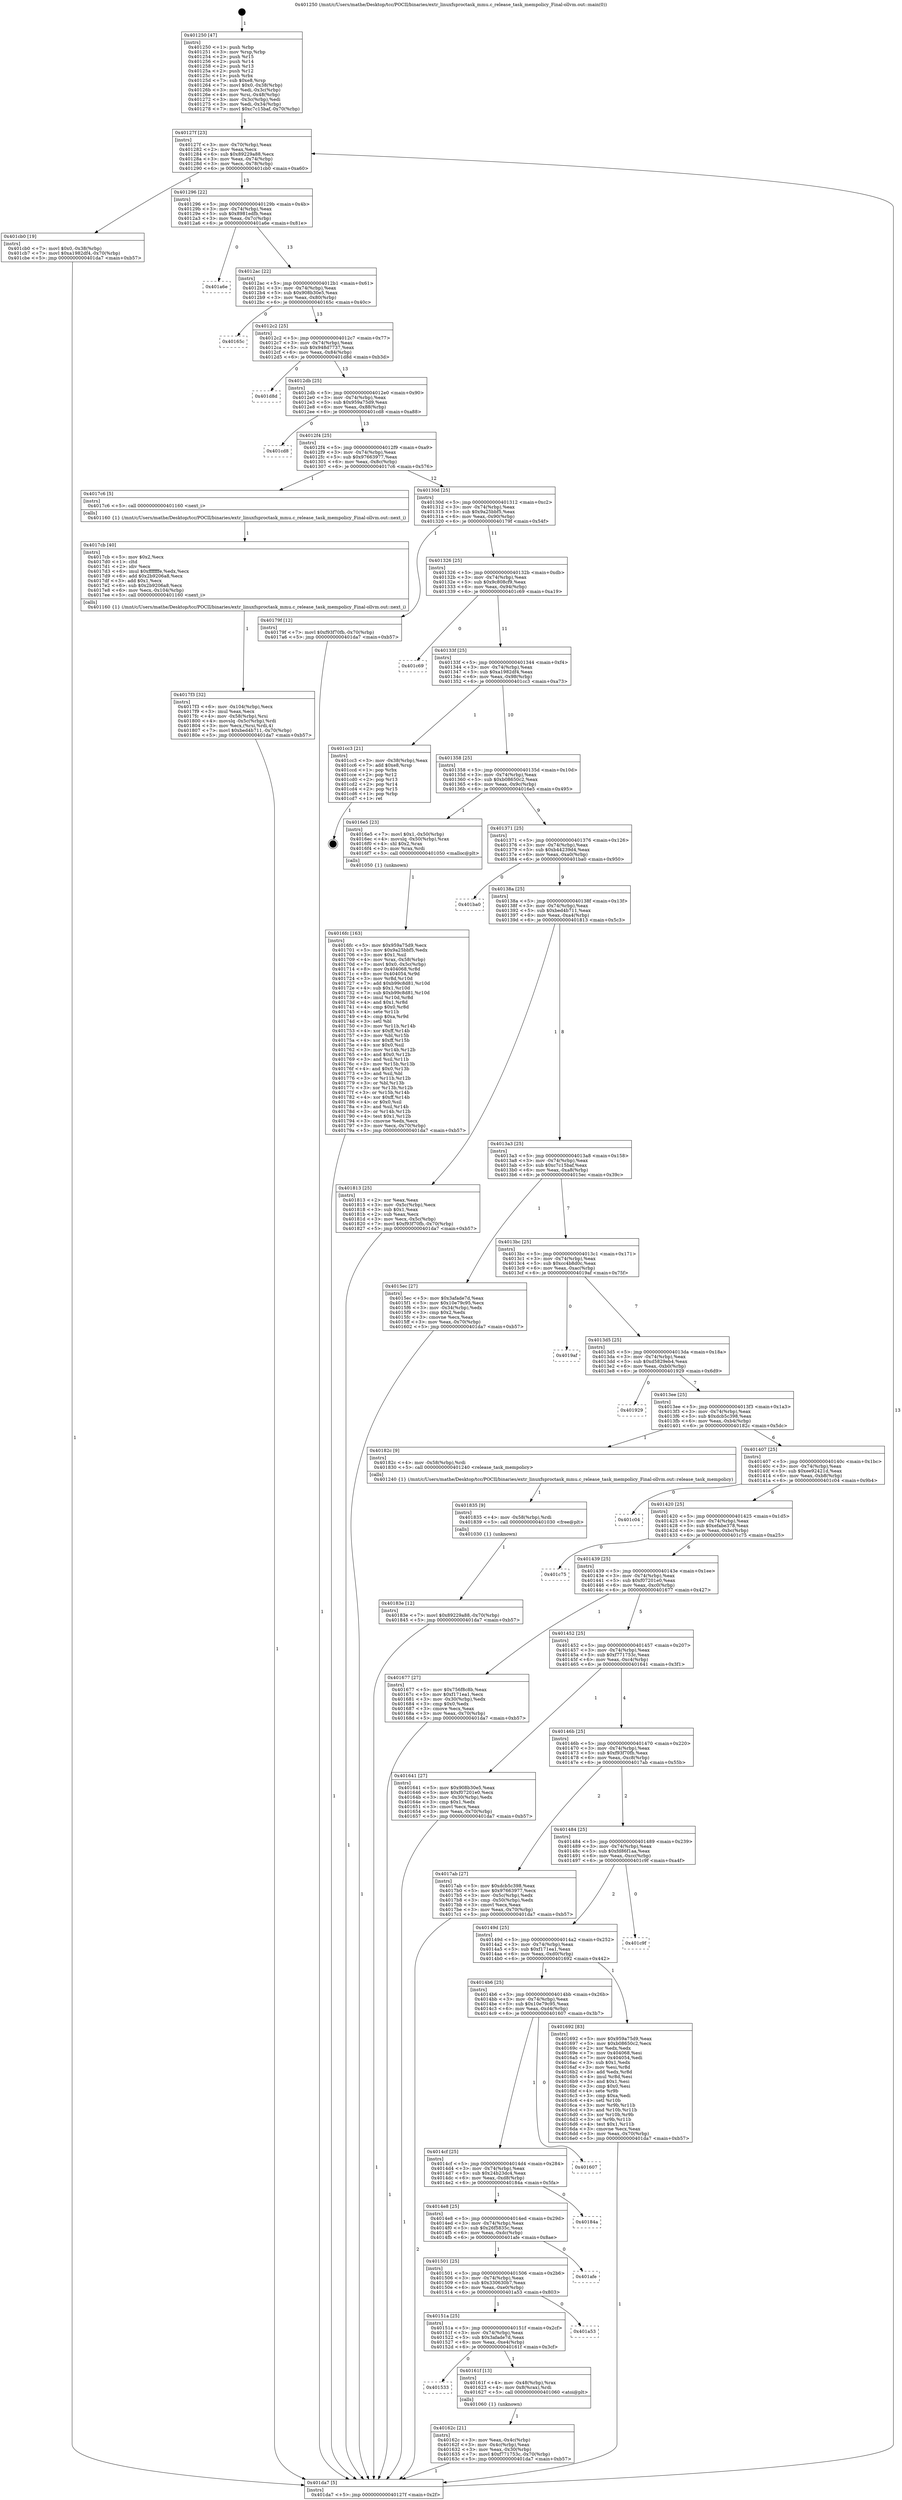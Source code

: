 digraph "0x401250" {
  label = "0x401250 (/mnt/c/Users/mathe/Desktop/tcc/POCII/binaries/extr_linuxfsproctask_mmu.c_release_task_mempolicy_Final-ollvm.out::main(0))"
  labelloc = "t"
  node[shape=record]

  Entry [label="",width=0.3,height=0.3,shape=circle,fillcolor=black,style=filled]
  "0x40127f" [label="{
     0x40127f [23]\l
     | [instrs]\l
     &nbsp;&nbsp;0x40127f \<+3\>: mov -0x70(%rbp),%eax\l
     &nbsp;&nbsp;0x401282 \<+2\>: mov %eax,%ecx\l
     &nbsp;&nbsp;0x401284 \<+6\>: sub $0x89229a88,%ecx\l
     &nbsp;&nbsp;0x40128a \<+3\>: mov %eax,-0x74(%rbp)\l
     &nbsp;&nbsp;0x40128d \<+3\>: mov %ecx,-0x78(%rbp)\l
     &nbsp;&nbsp;0x401290 \<+6\>: je 0000000000401cb0 \<main+0xa60\>\l
  }"]
  "0x401cb0" [label="{
     0x401cb0 [19]\l
     | [instrs]\l
     &nbsp;&nbsp;0x401cb0 \<+7\>: movl $0x0,-0x38(%rbp)\l
     &nbsp;&nbsp;0x401cb7 \<+7\>: movl $0xa1982df4,-0x70(%rbp)\l
     &nbsp;&nbsp;0x401cbe \<+5\>: jmp 0000000000401da7 \<main+0xb57\>\l
  }"]
  "0x401296" [label="{
     0x401296 [22]\l
     | [instrs]\l
     &nbsp;&nbsp;0x401296 \<+5\>: jmp 000000000040129b \<main+0x4b\>\l
     &nbsp;&nbsp;0x40129b \<+3\>: mov -0x74(%rbp),%eax\l
     &nbsp;&nbsp;0x40129e \<+5\>: sub $0x8981edfb,%eax\l
     &nbsp;&nbsp;0x4012a3 \<+3\>: mov %eax,-0x7c(%rbp)\l
     &nbsp;&nbsp;0x4012a6 \<+6\>: je 0000000000401a6e \<main+0x81e\>\l
  }"]
  Exit [label="",width=0.3,height=0.3,shape=circle,fillcolor=black,style=filled,peripheries=2]
  "0x401a6e" [label="{
     0x401a6e\l
  }", style=dashed]
  "0x4012ac" [label="{
     0x4012ac [22]\l
     | [instrs]\l
     &nbsp;&nbsp;0x4012ac \<+5\>: jmp 00000000004012b1 \<main+0x61\>\l
     &nbsp;&nbsp;0x4012b1 \<+3\>: mov -0x74(%rbp),%eax\l
     &nbsp;&nbsp;0x4012b4 \<+5\>: sub $0x908b30e5,%eax\l
     &nbsp;&nbsp;0x4012b9 \<+3\>: mov %eax,-0x80(%rbp)\l
     &nbsp;&nbsp;0x4012bc \<+6\>: je 000000000040165c \<main+0x40c\>\l
  }"]
  "0x40183e" [label="{
     0x40183e [12]\l
     | [instrs]\l
     &nbsp;&nbsp;0x40183e \<+7\>: movl $0x89229a88,-0x70(%rbp)\l
     &nbsp;&nbsp;0x401845 \<+5\>: jmp 0000000000401da7 \<main+0xb57\>\l
  }"]
  "0x40165c" [label="{
     0x40165c\l
  }", style=dashed]
  "0x4012c2" [label="{
     0x4012c2 [25]\l
     | [instrs]\l
     &nbsp;&nbsp;0x4012c2 \<+5\>: jmp 00000000004012c7 \<main+0x77\>\l
     &nbsp;&nbsp;0x4012c7 \<+3\>: mov -0x74(%rbp),%eax\l
     &nbsp;&nbsp;0x4012ca \<+5\>: sub $0x948d7737,%eax\l
     &nbsp;&nbsp;0x4012cf \<+6\>: mov %eax,-0x84(%rbp)\l
     &nbsp;&nbsp;0x4012d5 \<+6\>: je 0000000000401d8d \<main+0xb3d\>\l
  }"]
  "0x401835" [label="{
     0x401835 [9]\l
     | [instrs]\l
     &nbsp;&nbsp;0x401835 \<+4\>: mov -0x58(%rbp),%rdi\l
     &nbsp;&nbsp;0x401839 \<+5\>: call 0000000000401030 \<free@plt\>\l
     | [calls]\l
     &nbsp;&nbsp;0x401030 \{1\} (unknown)\l
  }"]
  "0x401d8d" [label="{
     0x401d8d\l
  }", style=dashed]
  "0x4012db" [label="{
     0x4012db [25]\l
     | [instrs]\l
     &nbsp;&nbsp;0x4012db \<+5\>: jmp 00000000004012e0 \<main+0x90\>\l
     &nbsp;&nbsp;0x4012e0 \<+3\>: mov -0x74(%rbp),%eax\l
     &nbsp;&nbsp;0x4012e3 \<+5\>: sub $0x959a75d9,%eax\l
     &nbsp;&nbsp;0x4012e8 \<+6\>: mov %eax,-0x88(%rbp)\l
     &nbsp;&nbsp;0x4012ee \<+6\>: je 0000000000401cd8 \<main+0xa88\>\l
  }"]
  "0x4017f3" [label="{
     0x4017f3 [32]\l
     | [instrs]\l
     &nbsp;&nbsp;0x4017f3 \<+6\>: mov -0x104(%rbp),%ecx\l
     &nbsp;&nbsp;0x4017f9 \<+3\>: imul %eax,%ecx\l
     &nbsp;&nbsp;0x4017fc \<+4\>: mov -0x58(%rbp),%rsi\l
     &nbsp;&nbsp;0x401800 \<+4\>: movslq -0x5c(%rbp),%rdi\l
     &nbsp;&nbsp;0x401804 \<+3\>: mov %ecx,(%rsi,%rdi,4)\l
     &nbsp;&nbsp;0x401807 \<+7\>: movl $0xbed4b711,-0x70(%rbp)\l
     &nbsp;&nbsp;0x40180e \<+5\>: jmp 0000000000401da7 \<main+0xb57\>\l
  }"]
  "0x401cd8" [label="{
     0x401cd8\l
  }", style=dashed]
  "0x4012f4" [label="{
     0x4012f4 [25]\l
     | [instrs]\l
     &nbsp;&nbsp;0x4012f4 \<+5\>: jmp 00000000004012f9 \<main+0xa9\>\l
     &nbsp;&nbsp;0x4012f9 \<+3\>: mov -0x74(%rbp),%eax\l
     &nbsp;&nbsp;0x4012fc \<+5\>: sub $0x97663977,%eax\l
     &nbsp;&nbsp;0x401301 \<+6\>: mov %eax,-0x8c(%rbp)\l
     &nbsp;&nbsp;0x401307 \<+6\>: je 00000000004017c6 \<main+0x576\>\l
  }"]
  "0x4017cb" [label="{
     0x4017cb [40]\l
     | [instrs]\l
     &nbsp;&nbsp;0x4017cb \<+5\>: mov $0x2,%ecx\l
     &nbsp;&nbsp;0x4017d0 \<+1\>: cltd\l
     &nbsp;&nbsp;0x4017d1 \<+2\>: idiv %ecx\l
     &nbsp;&nbsp;0x4017d3 \<+6\>: imul $0xfffffffe,%edx,%ecx\l
     &nbsp;&nbsp;0x4017d9 \<+6\>: add $0x2b9206a8,%ecx\l
     &nbsp;&nbsp;0x4017df \<+3\>: add $0x1,%ecx\l
     &nbsp;&nbsp;0x4017e2 \<+6\>: sub $0x2b9206a8,%ecx\l
     &nbsp;&nbsp;0x4017e8 \<+6\>: mov %ecx,-0x104(%rbp)\l
     &nbsp;&nbsp;0x4017ee \<+5\>: call 0000000000401160 \<next_i\>\l
     | [calls]\l
     &nbsp;&nbsp;0x401160 \{1\} (/mnt/c/Users/mathe/Desktop/tcc/POCII/binaries/extr_linuxfsproctask_mmu.c_release_task_mempolicy_Final-ollvm.out::next_i)\l
  }"]
  "0x4017c6" [label="{
     0x4017c6 [5]\l
     | [instrs]\l
     &nbsp;&nbsp;0x4017c6 \<+5\>: call 0000000000401160 \<next_i\>\l
     | [calls]\l
     &nbsp;&nbsp;0x401160 \{1\} (/mnt/c/Users/mathe/Desktop/tcc/POCII/binaries/extr_linuxfsproctask_mmu.c_release_task_mempolicy_Final-ollvm.out::next_i)\l
  }"]
  "0x40130d" [label="{
     0x40130d [25]\l
     | [instrs]\l
     &nbsp;&nbsp;0x40130d \<+5\>: jmp 0000000000401312 \<main+0xc2\>\l
     &nbsp;&nbsp;0x401312 \<+3\>: mov -0x74(%rbp),%eax\l
     &nbsp;&nbsp;0x401315 \<+5\>: sub $0x9a25bbf5,%eax\l
     &nbsp;&nbsp;0x40131a \<+6\>: mov %eax,-0x90(%rbp)\l
     &nbsp;&nbsp;0x401320 \<+6\>: je 000000000040179f \<main+0x54f\>\l
  }"]
  "0x4016fc" [label="{
     0x4016fc [163]\l
     | [instrs]\l
     &nbsp;&nbsp;0x4016fc \<+5\>: mov $0x959a75d9,%ecx\l
     &nbsp;&nbsp;0x401701 \<+5\>: mov $0x9a25bbf5,%edx\l
     &nbsp;&nbsp;0x401706 \<+3\>: mov $0x1,%sil\l
     &nbsp;&nbsp;0x401709 \<+4\>: mov %rax,-0x58(%rbp)\l
     &nbsp;&nbsp;0x40170d \<+7\>: movl $0x0,-0x5c(%rbp)\l
     &nbsp;&nbsp;0x401714 \<+8\>: mov 0x404068,%r8d\l
     &nbsp;&nbsp;0x40171c \<+8\>: mov 0x404054,%r9d\l
     &nbsp;&nbsp;0x401724 \<+3\>: mov %r8d,%r10d\l
     &nbsp;&nbsp;0x401727 \<+7\>: add $0xb99c8d81,%r10d\l
     &nbsp;&nbsp;0x40172e \<+4\>: sub $0x1,%r10d\l
     &nbsp;&nbsp;0x401732 \<+7\>: sub $0xb99c8d81,%r10d\l
     &nbsp;&nbsp;0x401739 \<+4\>: imul %r10d,%r8d\l
     &nbsp;&nbsp;0x40173d \<+4\>: and $0x1,%r8d\l
     &nbsp;&nbsp;0x401741 \<+4\>: cmp $0x0,%r8d\l
     &nbsp;&nbsp;0x401745 \<+4\>: sete %r11b\l
     &nbsp;&nbsp;0x401749 \<+4\>: cmp $0xa,%r9d\l
     &nbsp;&nbsp;0x40174d \<+3\>: setl %bl\l
     &nbsp;&nbsp;0x401750 \<+3\>: mov %r11b,%r14b\l
     &nbsp;&nbsp;0x401753 \<+4\>: xor $0xff,%r14b\l
     &nbsp;&nbsp;0x401757 \<+3\>: mov %bl,%r15b\l
     &nbsp;&nbsp;0x40175a \<+4\>: xor $0xff,%r15b\l
     &nbsp;&nbsp;0x40175e \<+4\>: xor $0x0,%sil\l
     &nbsp;&nbsp;0x401762 \<+3\>: mov %r14b,%r12b\l
     &nbsp;&nbsp;0x401765 \<+4\>: and $0x0,%r12b\l
     &nbsp;&nbsp;0x401769 \<+3\>: and %sil,%r11b\l
     &nbsp;&nbsp;0x40176c \<+3\>: mov %r15b,%r13b\l
     &nbsp;&nbsp;0x40176f \<+4\>: and $0x0,%r13b\l
     &nbsp;&nbsp;0x401773 \<+3\>: and %sil,%bl\l
     &nbsp;&nbsp;0x401776 \<+3\>: or %r11b,%r12b\l
     &nbsp;&nbsp;0x401779 \<+3\>: or %bl,%r13b\l
     &nbsp;&nbsp;0x40177c \<+3\>: xor %r13b,%r12b\l
     &nbsp;&nbsp;0x40177f \<+3\>: or %r15b,%r14b\l
     &nbsp;&nbsp;0x401782 \<+4\>: xor $0xff,%r14b\l
     &nbsp;&nbsp;0x401786 \<+4\>: or $0x0,%sil\l
     &nbsp;&nbsp;0x40178a \<+3\>: and %sil,%r14b\l
     &nbsp;&nbsp;0x40178d \<+3\>: or %r14b,%r12b\l
     &nbsp;&nbsp;0x401790 \<+4\>: test $0x1,%r12b\l
     &nbsp;&nbsp;0x401794 \<+3\>: cmovne %edx,%ecx\l
     &nbsp;&nbsp;0x401797 \<+3\>: mov %ecx,-0x70(%rbp)\l
     &nbsp;&nbsp;0x40179a \<+5\>: jmp 0000000000401da7 \<main+0xb57\>\l
  }"]
  "0x40179f" [label="{
     0x40179f [12]\l
     | [instrs]\l
     &nbsp;&nbsp;0x40179f \<+7\>: movl $0xf93f70fb,-0x70(%rbp)\l
     &nbsp;&nbsp;0x4017a6 \<+5\>: jmp 0000000000401da7 \<main+0xb57\>\l
  }"]
  "0x401326" [label="{
     0x401326 [25]\l
     | [instrs]\l
     &nbsp;&nbsp;0x401326 \<+5\>: jmp 000000000040132b \<main+0xdb\>\l
     &nbsp;&nbsp;0x40132b \<+3\>: mov -0x74(%rbp),%eax\l
     &nbsp;&nbsp;0x40132e \<+5\>: sub $0x9c808cf9,%eax\l
     &nbsp;&nbsp;0x401333 \<+6\>: mov %eax,-0x94(%rbp)\l
     &nbsp;&nbsp;0x401339 \<+6\>: je 0000000000401c69 \<main+0xa19\>\l
  }"]
  "0x40162c" [label="{
     0x40162c [21]\l
     | [instrs]\l
     &nbsp;&nbsp;0x40162c \<+3\>: mov %eax,-0x4c(%rbp)\l
     &nbsp;&nbsp;0x40162f \<+3\>: mov -0x4c(%rbp),%eax\l
     &nbsp;&nbsp;0x401632 \<+3\>: mov %eax,-0x30(%rbp)\l
     &nbsp;&nbsp;0x401635 \<+7\>: movl $0xf771753c,-0x70(%rbp)\l
     &nbsp;&nbsp;0x40163c \<+5\>: jmp 0000000000401da7 \<main+0xb57\>\l
  }"]
  "0x401c69" [label="{
     0x401c69\l
  }", style=dashed]
  "0x40133f" [label="{
     0x40133f [25]\l
     | [instrs]\l
     &nbsp;&nbsp;0x40133f \<+5\>: jmp 0000000000401344 \<main+0xf4\>\l
     &nbsp;&nbsp;0x401344 \<+3\>: mov -0x74(%rbp),%eax\l
     &nbsp;&nbsp;0x401347 \<+5\>: sub $0xa1982df4,%eax\l
     &nbsp;&nbsp;0x40134c \<+6\>: mov %eax,-0x98(%rbp)\l
     &nbsp;&nbsp;0x401352 \<+6\>: je 0000000000401cc3 \<main+0xa73\>\l
  }"]
  "0x401533" [label="{
     0x401533\l
  }", style=dashed]
  "0x401cc3" [label="{
     0x401cc3 [21]\l
     | [instrs]\l
     &nbsp;&nbsp;0x401cc3 \<+3\>: mov -0x38(%rbp),%eax\l
     &nbsp;&nbsp;0x401cc6 \<+7\>: add $0xe8,%rsp\l
     &nbsp;&nbsp;0x401ccd \<+1\>: pop %rbx\l
     &nbsp;&nbsp;0x401cce \<+2\>: pop %r12\l
     &nbsp;&nbsp;0x401cd0 \<+2\>: pop %r13\l
     &nbsp;&nbsp;0x401cd2 \<+2\>: pop %r14\l
     &nbsp;&nbsp;0x401cd4 \<+2\>: pop %r15\l
     &nbsp;&nbsp;0x401cd6 \<+1\>: pop %rbp\l
     &nbsp;&nbsp;0x401cd7 \<+1\>: ret\l
  }"]
  "0x401358" [label="{
     0x401358 [25]\l
     | [instrs]\l
     &nbsp;&nbsp;0x401358 \<+5\>: jmp 000000000040135d \<main+0x10d\>\l
     &nbsp;&nbsp;0x40135d \<+3\>: mov -0x74(%rbp),%eax\l
     &nbsp;&nbsp;0x401360 \<+5\>: sub $0xb08650c2,%eax\l
     &nbsp;&nbsp;0x401365 \<+6\>: mov %eax,-0x9c(%rbp)\l
     &nbsp;&nbsp;0x40136b \<+6\>: je 00000000004016e5 \<main+0x495\>\l
  }"]
  "0x40161f" [label="{
     0x40161f [13]\l
     | [instrs]\l
     &nbsp;&nbsp;0x40161f \<+4\>: mov -0x48(%rbp),%rax\l
     &nbsp;&nbsp;0x401623 \<+4\>: mov 0x8(%rax),%rdi\l
     &nbsp;&nbsp;0x401627 \<+5\>: call 0000000000401060 \<atoi@plt\>\l
     | [calls]\l
     &nbsp;&nbsp;0x401060 \{1\} (unknown)\l
  }"]
  "0x4016e5" [label="{
     0x4016e5 [23]\l
     | [instrs]\l
     &nbsp;&nbsp;0x4016e5 \<+7\>: movl $0x1,-0x50(%rbp)\l
     &nbsp;&nbsp;0x4016ec \<+4\>: movslq -0x50(%rbp),%rax\l
     &nbsp;&nbsp;0x4016f0 \<+4\>: shl $0x2,%rax\l
     &nbsp;&nbsp;0x4016f4 \<+3\>: mov %rax,%rdi\l
     &nbsp;&nbsp;0x4016f7 \<+5\>: call 0000000000401050 \<malloc@plt\>\l
     | [calls]\l
     &nbsp;&nbsp;0x401050 \{1\} (unknown)\l
  }"]
  "0x401371" [label="{
     0x401371 [25]\l
     | [instrs]\l
     &nbsp;&nbsp;0x401371 \<+5\>: jmp 0000000000401376 \<main+0x126\>\l
     &nbsp;&nbsp;0x401376 \<+3\>: mov -0x74(%rbp),%eax\l
     &nbsp;&nbsp;0x401379 \<+5\>: sub $0xb44239d4,%eax\l
     &nbsp;&nbsp;0x40137e \<+6\>: mov %eax,-0xa0(%rbp)\l
     &nbsp;&nbsp;0x401384 \<+6\>: je 0000000000401ba0 \<main+0x950\>\l
  }"]
  "0x40151a" [label="{
     0x40151a [25]\l
     | [instrs]\l
     &nbsp;&nbsp;0x40151a \<+5\>: jmp 000000000040151f \<main+0x2cf\>\l
     &nbsp;&nbsp;0x40151f \<+3\>: mov -0x74(%rbp),%eax\l
     &nbsp;&nbsp;0x401522 \<+5\>: sub $0x3afade7d,%eax\l
     &nbsp;&nbsp;0x401527 \<+6\>: mov %eax,-0xe4(%rbp)\l
     &nbsp;&nbsp;0x40152d \<+6\>: je 000000000040161f \<main+0x3cf\>\l
  }"]
  "0x401ba0" [label="{
     0x401ba0\l
  }", style=dashed]
  "0x40138a" [label="{
     0x40138a [25]\l
     | [instrs]\l
     &nbsp;&nbsp;0x40138a \<+5\>: jmp 000000000040138f \<main+0x13f\>\l
     &nbsp;&nbsp;0x40138f \<+3\>: mov -0x74(%rbp),%eax\l
     &nbsp;&nbsp;0x401392 \<+5\>: sub $0xbed4b711,%eax\l
     &nbsp;&nbsp;0x401397 \<+6\>: mov %eax,-0xa4(%rbp)\l
     &nbsp;&nbsp;0x40139d \<+6\>: je 0000000000401813 \<main+0x5c3\>\l
  }"]
  "0x401a53" [label="{
     0x401a53\l
  }", style=dashed]
  "0x401813" [label="{
     0x401813 [25]\l
     | [instrs]\l
     &nbsp;&nbsp;0x401813 \<+2\>: xor %eax,%eax\l
     &nbsp;&nbsp;0x401815 \<+3\>: mov -0x5c(%rbp),%ecx\l
     &nbsp;&nbsp;0x401818 \<+3\>: sub $0x1,%eax\l
     &nbsp;&nbsp;0x40181b \<+2\>: sub %eax,%ecx\l
     &nbsp;&nbsp;0x40181d \<+3\>: mov %ecx,-0x5c(%rbp)\l
     &nbsp;&nbsp;0x401820 \<+7\>: movl $0xf93f70fb,-0x70(%rbp)\l
     &nbsp;&nbsp;0x401827 \<+5\>: jmp 0000000000401da7 \<main+0xb57\>\l
  }"]
  "0x4013a3" [label="{
     0x4013a3 [25]\l
     | [instrs]\l
     &nbsp;&nbsp;0x4013a3 \<+5\>: jmp 00000000004013a8 \<main+0x158\>\l
     &nbsp;&nbsp;0x4013a8 \<+3\>: mov -0x74(%rbp),%eax\l
     &nbsp;&nbsp;0x4013ab \<+5\>: sub $0xc7c15baf,%eax\l
     &nbsp;&nbsp;0x4013b0 \<+6\>: mov %eax,-0xa8(%rbp)\l
     &nbsp;&nbsp;0x4013b6 \<+6\>: je 00000000004015ec \<main+0x39c\>\l
  }"]
  "0x401501" [label="{
     0x401501 [25]\l
     | [instrs]\l
     &nbsp;&nbsp;0x401501 \<+5\>: jmp 0000000000401506 \<main+0x2b6\>\l
     &nbsp;&nbsp;0x401506 \<+3\>: mov -0x74(%rbp),%eax\l
     &nbsp;&nbsp;0x401509 \<+5\>: sub $0x330630b7,%eax\l
     &nbsp;&nbsp;0x40150e \<+6\>: mov %eax,-0xe0(%rbp)\l
     &nbsp;&nbsp;0x401514 \<+6\>: je 0000000000401a53 \<main+0x803\>\l
  }"]
  "0x4015ec" [label="{
     0x4015ec [27]\l
     | [instrs]\l
     &nbsp;&nbsp;0x4015ec \<+5\>: mov $0x3afade7d,%eax\l
     &nbsp;&nbsp;0x4015f1 \<+5\>: mov $0x10e79c95,%ecx\l
     &nbsp;&nbsp;0x4015f6 \<+3\>: mov -0x34(%rbp),%edx\l
     &nbsp;&nbsp;0x4015f9 \<+3\>: cmp $0x2,%edx\l
     &nbsp;&nbsp;0x4015fc \<+3\>: cmovne %ecx,%eax\l
     &nbsp;&nbsp;0x4015ff \<+3\>: mov %eax,-0x70(%rbp)\l
     &nbsp;&nbsp;0x401602 \<+5\>: jmp 0000000000401da7 \<main+0xb57\>\l
  }"]
  "0x4013bc" [label="{
     0x4013bc [25]\l
     | [instrs]\l
     &nbsp;&nbsp;0x4013bc \<+5\>: jmp 00000000004013c1 \<main+0x171\>\l
     &nbsp;&nbsp;0x4013c1 \<+3\>: mov -0x74(%rbp),%eax\l
     &nbsp;&nbsp;0x4013c4 \<+5\>: sub $0xcc4b8d0c,%eax\l
     &nbsp;&nbsp;0x4013c9 \<+6\>: mov %eax,-0xac(%rbp)\l
     &nbsp;&nbsp;0x4013cf \<+6\>: je 00000000004019af \<main+0x75f\>\l
  }"]
  "0x401da7" [label="{
     0x401da7 [5]\l
     | [instrs]\l
     &nbsp;&nbsp;0x401da7 \<+5\>: jmp 000000000040127f \<main+0x2f\>\l
  }"]
  "0x401250" [label="{
     0x401250 [47]\l
     | [instrs]\l
     &nbsp;&nbsp;0x401250 \<+1\>: push %rbp\l
     &nbsp;&nbsp;0x401251 \<+3\>: mov %rsp,%rbp\l
     &nbsp;&nbsp;0x401254 \<+2\>: push %r15\l
     &nbsp;&nbsp;0x401256 \<+2\>: push %r14\l
     &nbsp;&nbsp;0x401258 \<+2\>: push %r13\l
     &nbsp;&nbsp;0x40125a \<+2\>: push %r12\l
     &nbsp;&nbsp;0x40125c \<+1\>: push %rbx\l
     &nbsp;&nbsp;0x40125d \<+7\>: sub $0xe8,%rsp\l
     &nbsp;&nbsp;0x401264 \<+7\>: movl $0x0,-0x38(%rbp)\l
     &nbsp;&nbsp;0x40126b \<+3\>: mov %edi,-0x3c(%rbp)\l
     &nbsp;&nbsp;0x40126e \<+4\>: mov %rsi,-0x48(%rbp)\l
     &nbsp;&nbsp;0x401272 \<+3\>: mov -0x3c(%rbp),%edi\l
     &nbsp;&nbsp;0x401275 \<+3\>: mov %edi,-0x34(%rbp)\l
     &nbsp;&nbsp;0x401278 \<+7\>: movl $0xc7c15baf,-0x70(%rbp)\l
  }"]
  "0x401afe" [label="{
     0x401afe\l
  }", style=dashed]
  "0x4019af" [label="{
     0x4019af\l
  }", style=dashed]
  "0x4013d5" [label="{
     0x4013d5 [25]\l
     | [instrs]\l
     &nbsp;&nbsp;0x4013d5 \<+5\>: jmp 00000000004013da \<main+0x18a\>\l
     &nbsp;&nbsp;0x4013da \<+3\>: mov -0x74(%rbp),%eax\l
     &nbsp;&nbsp;0x4013dd \<+5\>: sub $0xd5829eb4,%eax\l
     &nbsp;&nbsp;0x4013e2 \<+6\>: mov %eax,-0xb0(%rbp)\l
     &nbsp;&nbsp;0x4013e8 \<+6\>: je 0000000000401929 \<main+0x6d9\>\l
  }"]
  "0x4014e8" [label="{
     0x4014e8 [25]\l
     | [instrs]\l
     &nbsp;&nbsp;0x4014e8 \<+5\>: jmp 00000000004014ed \<main+0x29d\>\l
     &nbsp;&nbsp;0x4014ed \<+3\>: mov -0x74(%rbp),%eax\l
     &nbsp;&nbsp;0x4014f0 \<+5\>: sub $0x26f5835c,%eax\l
     &nbsp;&nbsp;0x4014f5 \<+6\>: mov %eax,-0xdc(%rbp)\l
     &nbsp;&nbsp;0x4014fb \<+6\>: je 0000000000401afe \<main+0x8ae\>\l
  }"]
  "0x401929" [label="{
     0x401929\l
  }", style=dashed]
  "0x4013ee" [label="{
     0x4013ee [25]\l
     | [instrs]\l
     &nbsp;&nbsp;0x4013ee \<+5\>: jmp 00000000004013f3 \<main+0x1a3\>\l
     &nbsp;&nbsp;0x4013f3 \<+3\>: mov -0x74(%rbp),%eax\l
     &nbsp;&nbsp;0x4013f6 \<+5\>: sub $0xdcb5c398,%eax\l
     &nbsp;&nbsp;0x4013fb \<+6\>: mov %eax,-0xb4(%rbp)\l
     &nbsp;&nbsp;0x401401 \<+6\>: je 000000000040182c \<main+0x5dc\>\l
  }"]
  "0x40184a" [label="{
     0x40184a\l
  }", style=dashed]
  "0x40182c" [label="{
     0x40182c [9]\l
     | [instrs]\l
     &nbsp;&nbsp;0x40182c \<+4\>: mov -0x58(%rbp),%rdi\l
     &nbsp;&nbsp;0x401830 \<+5\>: call 0000000000401240 \<release_task_mempolicy\>\l
     | [calls]\l
     &nbsp;&nbsp;0x401240 \{1\} (/mnt/c/Users/mathe/Desktop/tcc/POCII/binaries/extr_linuxfsproctask_mmu.c_release_task_mempolicy_Final-ollvm.out::release_task_mempolicy)\l
  }"]
  "0x401407" [label="{
     0x401407 [25]\l
     | [instrs]\l
     &nbsp;&nbsp;0x401407 \<+5\>: jmp 000000000040140c \<main+0x1bc\>\l
     &nbsp;&nbsp;0x40140c \<+3\>: mov -0x74(%rbp),%eax\l
     &nbsp;&nbsp;0x40140f \<+5\>: sub $0xee92421d,%eax\l
     &nbsp;&nbsp;0x401414 \<+6\>: mov %eax,-0xb8(%rbp)\l
     &nbsp;&nbsp;0x40141a \<+6\>: je 0000000000401c04 \<main+0x9b4\>\l
  }"]
  "0x4014cf" [label="{
     0x4014cf [25]\l
     | [instrs]\l
     &nbsp;&nbsp;0x4014cf \<+5\>: jmp 00000000004014d4 \<main+0x284\>\l
     &nbsp;&nbsp;0x4014d4 \<+3\>: mov -0x74(%rbp),%eax\l
     &nbsp;&nbsp;0x4014d7 \<+5\>: sub $0x24b23dc4,%eax\l
     &nbsp;&nbsp;0x4014dc \<+6\>: mov %eax,-0xd8(%rbp)\l
     &nbsp;&nbsp;0x4014e2 \<+6\>: je 000000000040184a \<main+0x5fa\>\l
  }"]
  "0x401c04" [label="{
     0x401c04\l
  }", style=dashed]
  "0x401420" [label="{
     0x401420 [25]\l
     | [instrs]\l
     &nbsp;&nbsp;0x401420 \<+5\>: jmp 0000000000401425 \<main+0x1d5\>\l
     &nbsp;&nbsp;0x401425 \<+3\>: mov -0x74(%rbp),%eax\l
     &nbsp;&nbsp;0x401428 \<+5\>: sub $0xefabe378,%eax\l
     &nbsp;&nbsp;0x40142d \<+6\>: mov %eax,-0xbc(%rbp)\l
     &nbsp;&nbsp;0x401433 \<+6\>: je 0000000000401c75 \<main+0xa25\>\l
  }"]
  "0x401607" [label="{
     0x401607\l
  }", style=dashed]
  "0x401c75" [label="{
     0x401c75\l
  }", style=dashed]
  "0x401439" [label="{
     0x401439 [25]\l
     | [instrs]\l
     &nbsp;&nbsp;0x401439 \<+5\>: jmp 000000000040143e \<main+0x1ee\>\l
     &nbsp;&nbsp;0x40143e \<+3\>: mov -0x74(%rbp),%eax\l
     &nbsp;&nbsp;0x401441 \<+5\>: sub $0xf07201e0,%eax\l
     &nbsp;&nbsp;0x401446 \<+6\>: mov %eax,-0xc0(%rbp)\l
     &nbsp;&nbsp;0x40144c \<+6\>: je 0000000000401677 \<main+0x427\>\l
  }"]
  "0x4014b6" [label="{
     0x4014b6 [25]\l
     | [instrs]\l
     &nbsp;&nbsp;0x4014b6 \<+5\>: jmp 00000000004014bb \<main+0x26b\>\l
     &nbsp;&nbsp;0x4014bb \<+3\>: mov -0x74(%rbp),%eax\l
     &nbsp;&nbsp;0x4014be \<+5\>: sub $0x10e79c95,%eax\l
     &nbsp;&nbsp;0x4014c3 \<+6\>: mov %eax,-0xd4(%rbp)\l
     &nbsp;&nbsp;0x4014c9 \<+6\>: je 0000000000401607 \<main+0x3b7\>\l
  }"]
  "0x401677" [label="{
     0x401677 [27]\l
     | [instrs]\l
     &nbsp;&nbsp;0x401677 \<+5\>: mov $0x756f8c8b,%eax\l
     &nbsp;&nbsp;0x40167c \<+5\>: mov $0xf171ea1,%ecx\l
     &nbsp;&nbsp;0x401681 \<+3\>: mov -0x30(%rbp),%edx\l
     &nbsp;&nbsp;0x401684 \<+3\>: cmp $0x0,%edx\l
     &nbsp;&nbsp;0x401687 \<+3\>: cmove %ecx,%eax\l
     &nbsp;&nbsp;0x40168a \<+3\>: mov %eax,-0x70(%rbp)\l
     &nbsp;&nbsp;0x40168d \<+5\>: jmp 0000000000401da7 \<main+0xb57\>\l
  }"]
  "0x401452" [label="{
     0x401452 [25]\l
     | [instrs]\l
     &nbsp;&nbsp;0x401452 \<+5\>: jmp 0000000000401457 \<main+0x207\>\l
     &nbsp;&nbsp;0x401457 \<+3\>: mov -0x74(%rbp),%eax\l
     &nbsp;&nbsp;0x40145a \<+5\>: sub $0xf771753c,%eax\l
     &nbsp;&nbsp;0x40145f \<+6\>: mov %eax,-0xc4(%rbp)\l
     &nbsp;&nbsp;0x401465 \<+6\>: je 0000000000401641 \<main+0x3f1\>\l
  }"]
  "0x401692" [label="{
     0x401692 [83]\l
     | [instrs]\l
     &nbsp;&nbsp;0x401692 \<+5\>: mov $0x959a75d9,%eax\l
     &nbsp;&nbsp;0x401697 \<+5\>: mov $0xb08650c2,%ecx\l
     &nbsp;&nbsp;0x40169c \<+2\>: xor %edx,%edx\l
     &nbsp;&nbsp;0x40169e \<+7\>: mov 0x404068,%esi\l
     &nbsp;&nbsp;0x4016a5 \<+7\>: mov 0x404054,%edi\l
     &nbsp;&nbsp;0x4016ac \<+3\>: sub $0x1,%edx\l
     &nbsp;&nbsp;0x4016af \<+3\>: mov %esi,%r8d\l
     &nbsp;&nbsp;0x4016b2 \<+3\>: add %edx,%r8d\l
     &nbsp;&nbsp;0x4016b5 \<+4\>: imul %r8d,%esi\l
     &nbsp;&nbsp;0x4016b9 \<+3\>: and $0x1,%esi\l
     &nbsp;&nbsp;0x4016bc \<+3\>: cmp $0x0,%esi\l
     &nbsp;&nbsp;0x4016bf \<+4\>: sete %r9b\l
     &nbsp;&nbsp;0x4016c3 \<+3\>: cmp $0xa,%edi\l
     &nbsp;&nbsp;0x4016c6 \<+4\>: setl %r10b\l
     &nbsp;&nbsp;0x4016ca \<+3\>: mov %r9b,%r11b\l
     &nbsp;&nbsp;0x4016cd \<+3\>: and %r10b,%r11b\l
     &nbsp;&nbsp;0x4016d0 \<+3\>: xor %r10b,%r9b\l
     &nbsp;&nbsp;0x4016d3 \<+3\>: or %r9b,%r11b\l
     &nbsp;&nbsp;0x4016d6 \<+4\>: test $0x1,%r11b\l
     &nbsp;&nbsp;0x4016da \<+3\>: cmovne %ecx,%eax\l
     &nbsp;&nbsp;0x4016dd \<+3\>: mov %eax,-0x70(%rbp)\l
     &nbsp;&nbsp;0x4016e0 \<+5\>: jmp 0000000000401da7 \<main+0xb57\>\l
  }"]
  "0x401641" [label="{
     0x401641 [27]\l
     | [instrs]\l
     &nbsp;&nbsp;0x401641 \<+5\>: mov $0x908b30e5,%eax\l
     &nbsp;&nbsp;0x401646 \<+5\>: mov $0xf07201e0,%ecx\l
     &nbsp;&nbsp;0x40164b \<+3\>: mov -0x30(%rbp),%edx\l
     &nbsp;&nbsp;0x40164e \<+3\>: cmp $0x1,%edx\l
     &nbsp;&nbsp;0x401651 \<+3\>: cmovl %ecx,%eax\l
     &nbsp;&nbsp;0x401654 \<+3\>: mov %eax,-0x70(%rbp)\l
     &nbsp;&nbsp;0x401657 \<+5\>: jmp 0000000000401da7 \<main+0xb57\>\l
  }"]
  "0x40146b" [label="{
     0x40146b [25]\l
     | [instrs]\l
     &nbsp;&nbsp;0x40146b \<+5\>: jmp 0000000000401470 \<main+0x220\>\l
     &nbsp;&nbsp;0x401470 \<+3\>: mov -0x74(%rbp),%eax\l
     &nbsp;&nbsp;0x401473 \<+5\>: sub $0xf93f70fb,%eax\l
     &nbsp;&nbsp;0x401478 \<+6\>: mov %eax,-0xc8(%rbp)\l
     &nbsp;&nbsp;0x40147e \<+6\>: je 00000000004017ab \<main+0x55b\>\l
  }"]
  "0x40149d" [label="{
     0x40149d [25]\l
     | [instrs]\l
     &nbsp;&nbsp;0x40149d \<+5\>: jmp 00000000004014a2 \<main+0x252\>\l
     &nbsp;&nbsp;0x4014a2 \<+3\>: mov -0x74(%rbp),%eax\l
     &nbsp;&nbsp;0x4014a5 \<+5\>: sub $0xf171ea1,%eax\l
     &nbsp;&nbsp;0x4014aa \<+6\>: mov %eax,-0xd0(%rbp)\l
     &nbsp;&nbsp;0x4014b0 \<+6\>: je 0000000000401692 \<main+0x442\>\l
  }"]
  "0x4017ab" [label="{
     0x4017ab [27]\l
     | [instrs]\l
     &nbsp;&nbsp;0x4017ab \<+5\>: mov $0xdcb5c398,%eax\l
     &nbsp;&nbsp;0x4017b0 \<+5\>: mov $0x97663977,%ecx\l
     &nbsp;&nbsp;0x4017b5 \<+3\>: mov -0x5c(%rbp),%edx\l
     &nbsp;&nbsp;0x4017b8 \<+3\>: cmp -0x50(%rbp),%edx\l
     &nbsp;&nbsp;0x4017bb \<+3\>: cmovl %ecx,%eax\l
     &nbsp;&nbsp;0x4017be \<+3\>: mov %eax,-0x70(%rbp)\l
     &nbsp;&nbsp;0x4017c1 \<+5\>: jmp 0000000000401da7 \<main+0xb57\>\l
  }"]
  "0x401484" [label="{
     0x401484 [25]\l
     | [instrs]\l
     &nbsp;&nbsp;0x401484 \<+5\>: jmp 0000000000401489 \<main+0x239\>\l
     &nbsp;&nbsp;0x401489 \<+3\>: mov -0x74(%rbp),%eax\l
     &nbsp;&nbsp;0x40148c \<+5\>: sub $0xfd86f1aa,%eax\l
     &nbsp;&nbsp;0x401491 \<+6\>: mov %eax,-0xcc(%rbp)\l
     &nbsp;&nbsp;0x401497 \<+6\>: je 0000000000401c9f \<main+0xa4f\>\l
  }"]
  "0x401c9f" [label="{
     0x401c9f\l
  }", style=dashed]
  Entry -> "0x401250" [label=" 1"]
  "0x40127f" -> "0x401cb0" [label=" 1"]
  "0x40127f" -> "0x401296" [label=" 13"]
  "0x401cc3" -> Exit [label=" 1"]
  "0x401296" -> "0x401a6e" [label=" 0"]
  "0x401296" -> "0x4012ac" [label=" 13"]
  "0x401cb0" -> "0x401da7" [label=" 1"]
  "0x4012ac" -> "0x40165c" [label=" 0"]
  "0x4012ac" -> "0x4012c2" [label=" 13"]
  "0x40183e" -> "0x401da7" [label=" 1"]
  "0x4012c2" -> "0x401d8d" [label=" 0"]
  "0x4012c2" -> "0x4012db" [label=" 13"]
  "0x401835" -> "0x40183e" [label=" 1"]
  "0x4012db" -> "0x401cd8" [label=" 0"]
  "0x4012db" -> "0x4012f4" [label=" 13"]
  "0x40182c" -> "0x401835" [label=" 1"]
  "0x4012f4" -> "0x4017c6" [label=" 1"]
  "0x4012f4" -> "0x40130d" [label=" 12"]
  "0x401813" -> "0x401da7" [label=" 1"]
  "0x40130d" -> "0x40179f" [label=" 1"]
  "0x40130d" -> "0x401326" [label=" 11"]
  "0x4017f3" -> "0x401da7" [label=" 1"]
  "0x401326" -> "0x401c69" [label=" 0"]
  "0x401326" -> "0x40133f" [label=" 11"]
  "0x4017cb" -> "0x4017f3" [label=" 1"]
  "0x40133f" -> "0x401cc3" [label=" 1"]
  "0x40133f" -> "0x401358" [label=" 10"]
  "0x4017c6" -> "0x4017cb" [label=" 1"]
  "0x401358" -> "0x4016e5" [label=" 1"]
  "0x401358" -> "0x401371" [label=" 9"]
  "0x4017ab" -> "0x401da7" [label=" 2"]
  "0x401371" -> "0x401ba0" [label=" 0"]
  "0x401371" -> "0x40138a" [label=" 9"]
  "0x4016fc" -> "0x401da7" [label=" 1"]
  "0x40138a" -> "0x401813" [label=" 1"]
  "0x40138a" -> "0x4013a3" [label=" 8"]
  "0x4016e5" -> "0x4016fc" [label=" 1"]
  "0x4013a3" -> "0x4015ec" [label=" 1"]
  "0x4013a3" -> "0x4013bc" [label=" 7"]
  "0x4015ec" -> "0x401da7" [label=" 1"]
  "0x401250" -> "0x40127f" [label=" 1"]
  "0x401da7" -> "0x40127f" [label=" 13"]
  "0x401677" -> "0x401da7" [label=" 1"]
  "0x4013bc" -> "0x4019af" [label=" 0"]
  "0x4013bc" -> "0x4013d5" [label=" 7"]
  "0x401641" -> "0x401da7" [label=" 1"]
  "0x4013d5" -> "0x401929" [label=" 0"]
  "0x4013d5" -> "0x4013ee" [label=" 7"]
  "0x40161f" -> "0x40162c" [label=" 1"]
  "0x4013ee" -> "0x40182c" [label=" 1"]
  "0x4013ee" -> "0x401407" [label=" 6"]
  "0x40151a" -> "0x401533" [label=" 0"]
  "0x401407" -> "0x401c04" [label=" 0"]
  "0x401407" -> "0x401420" [label=" 6"]
  "0x40179f" -> "0x401da7" [label=" 1"]
  "0x401420" -> "0x401c75" [label=" 0"]
  "0x401420" -> "0x401439" [label=" 6"]
  "0x401501" -> "0x40151a" [label=" 1"]
  "0x401439" -> "0x401677" [label=" 1"]
  "0x401439" -> "0x401452" [label=" 5"]
  "0x401692" -> "0x401da7" [label=" 1"]
  "0x401452" -> "0x401641" [label=" 1"]
  "0x401452" -> "0x40146b" [label=" 4"]
  "0x4014e8" -> "0x401501" [label=" 1"]
  "0x40146b" -> "0x4017ab" [label=" 2"]
  "0x40146b" -> "0x401484" [label=" 2"]
  "0x40162c" -> "0x401da7" [label=" 1"]
  "0x401484" -> "0x401c9f" [label=" 0"]
  "0x401484" -> "0x40149d" [label=" 2"]
  "0x4014e8" -> "0x401afe" [label=" 0"]
  "0x40149d" -> "0x401692" [label=" 1"]
  "0x40149d" -> "0x4014b6" [label=" 1"]
  "0x401501" -> "0x401a53" [label=" 0"]
  "0x4014b6" -> "0x401607" [label=" 0"]
  "0x4014b6" -> "0x4014cf" [label=" 1"]
  "0x40151a" -> "0x40161f" [label=" 1"]
  "0x4014cf" -> "0x40184a" [label=" 0"]
  "0x4014cf" -> "0x4014e8" [label=" 1"]
}
